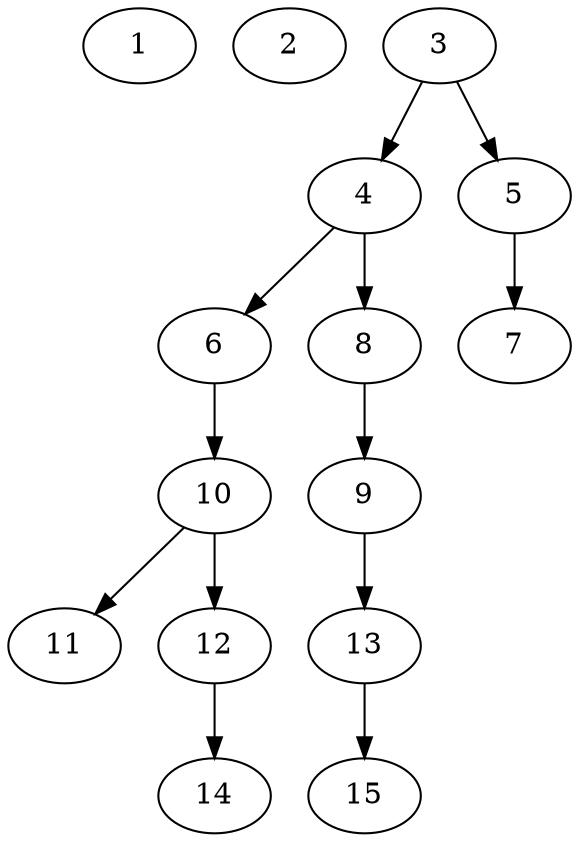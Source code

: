 // DAG (tier=1-easy, mode=compute, n=15, ccr=0.295, fat=0.469, density=0.225, regular=0.737, jump=0.009, mindata=262144, maxdata=2097152)
// DAG automatically generated by daggen at Sun Aug 24 16:33:32 2025
// /home/ermia/Project/Environments/daggen/bin/daggen --dot --ccr 0.295 --fat 0.469 --regular 0.737 --density 0.225 --jump 0.009 --mindata 262144 --maxdata 2097152 -n 15 
digraph G {
  1 [size="1925877696823296000", alpha="0.07", expect_size="962938848411648000"]
  2 [size="443347757770086", alpha="0.19", expect_size="221673878885043"]
  3 [size="13823903640435494", alpha="0.08", expect_size="6911951820217747"]
  3 -> 4 [size ="5654265724928"]
  3 -> 5 [size ="5654265724928"]
  4 [size="521395775465324544", alpha="0.03", expect_size="260697887732662272"]
  4 -> 6 [size ="5182448467968"]
  4 -> 8 [size ="5182448467968"]
  5 [size="166481661969190", alpha="0.10", expect_size="83240830984595"]
  5 -> 7 [size ="8864946716672"]
  6 [size="14022748087882658", alpha="0.00", expect_size="7011374043941329"]
  6 -> 10 [size ="8405393604608"]
  7 [size="6903003779367005", alpha="0.06", expect_size="3451501889683502"]
  8 [size="349675483958345728", alpha="0.16", expect_size="174837741979172864"]
  8 -> 9 [size ="3970697265152"]
  9 [size="87027083219038", alpha="0.15", expect_size="43513541609519"]
  9 -> 13 [size ="1661154099200"]
  10 [size="3577192769764599", alpha="0.09", expect_size="1788596384882299"]
  10 -> 11 [size ="2063731785728"]
  10 -> 12 [size ="2063731785728"]
  11 [size="21008809284202160", alpha="0.19", expect_size="10504404642101080"]
  12 [size="25011937719476012", alpha="0.18", expect_size="12505968859738006"]
  12 -> 14 [size ="9748267139072"]
  13 [size="170869455237812", alpha="0.12", expect_size="85434727618906"]
  13 -> 15 [size ="2989775388672"]
  14 [size="581885597887910", alpha="0.19", expect_size="290942798943955"]
  15 [size="18439918099365888", alpha="0.05", expect_size="9219959049682944"]
}